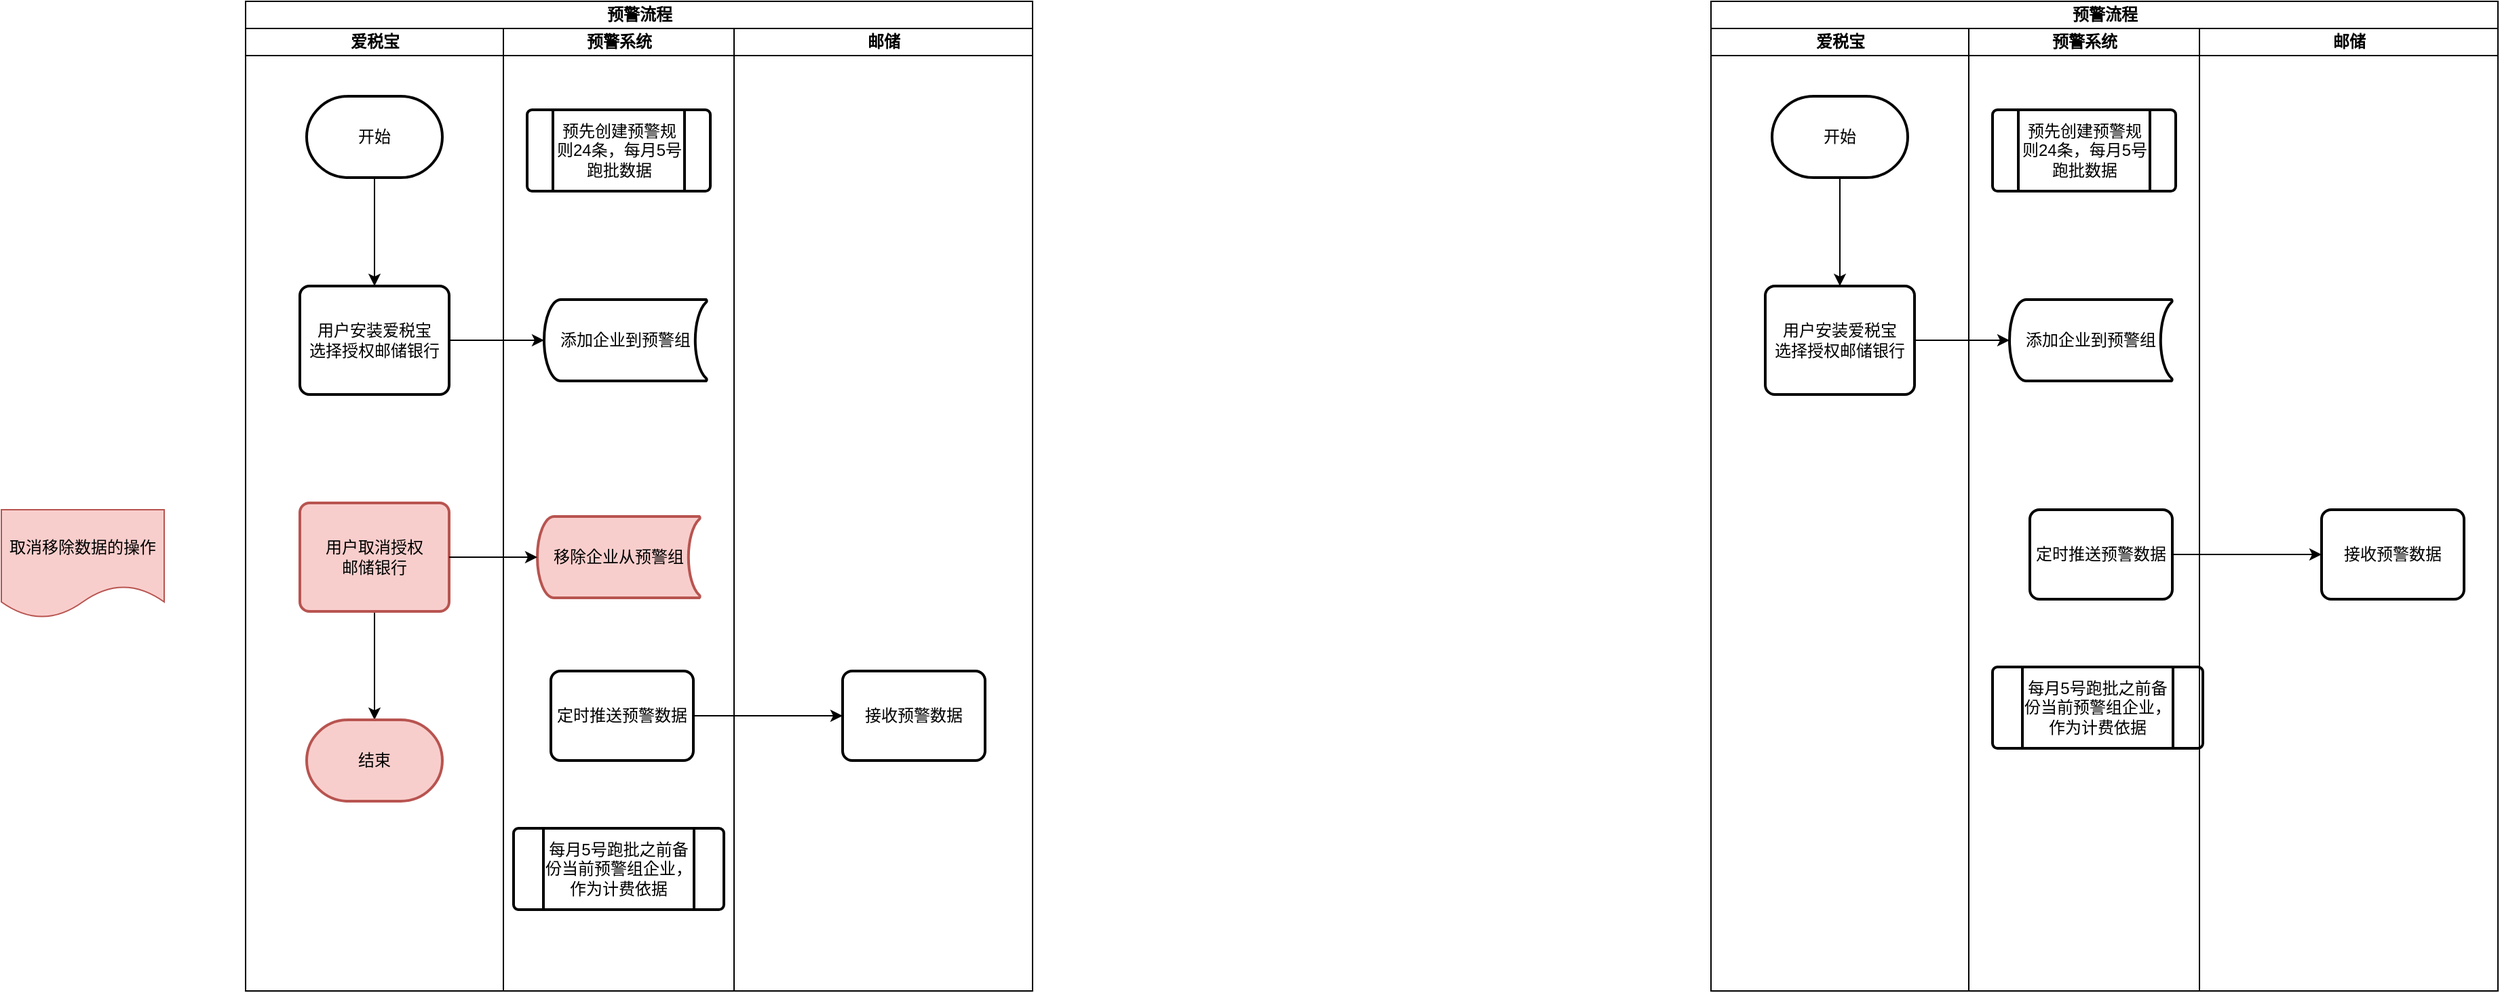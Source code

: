 <mxfile pages="1" version="11.2.4" type="github"><diagram id="FugM_cK97sTnChlC98cl" name="第 1 页"><mxGraphModel dx="868" dy="435" grid="1" gridSize="10" guides="1" tooltips="1" connect="1" arrows="1" fold="1" page="1" pageScale="1" pageWidth="827" pageHeight="1169" math="0" shadow="0"><root><mxCell id="0"/><mxCell id="1" parent="0"/><mxCell id="n3nEoJIvHNUt_XP9ftsy-1" value="预警流程" style="swimlane;html=1;childLayout=stackLayout;resizeParent=1;resizeParentMax=0;startSize=20;" parent="1" vertex="1"><mxGeometry x="210" y="90" width="580" height="730" as="geometry"/></mxCell><mxCell id="n3nEoJIvHNUt_XP9ftsy-2" value="爱税宝" style="swimlane;html=1;startSize=20;" parent="n3nEoJIvHNUt_XP9ftsy-1" vertex="1"><mxGeometry y="20" width="190" height="710" as="geometry"/></mxCell><mxCell id="n3nEoJIvHNUt_XP9ftsy-17" value="" style="edgeStyle=orthogonalEdgeStyle;rounded=0;orthogonalLoop=1;jettySize=auto;html=1;" parent="n3nEoJIvHNUt_XP9ftsy-2" source="n3nEoJIvHNUt_XP9ftsy-6" target="n3nEoJIvHNUt_XP9ftsy-7" edge="1"><mxGeometry relative="1" as="geometry"/></mxCell><mxCell id="n3nEoJIvHNUt_XP9ftsy-6" value="开始" style="strokeWidth=2;html=1;shape=mxgraph.flowchart.terminator;whiteSpace=wrap;" parent="n3nEoJIvHNUt_XP9ftsy-2" vertex="1"><mxGeometry x="45" y="50" width="100" height="60" as="geometry"/></mxCell><mxCell id="n3nEoJIvHNUt_XP9ftsy-7" value="用户安装爱税宝&lt;br&gt;选择授权邮储银行" style="rounded=1;whiteSpace=wrap;html=1;absoluteArcSize=1;arcSize=14;strokeWidth=2;" parent="n3nEoJIvHNUt_XP9ftsy-2" vertex="1"><mxGeometry x="40" y="190" width="110" height="80" as="geometry"/></mxCell><mxCell id="n3nEoJIvHNUt_XP9ftsy-23" value="" style="edgeStyle=orthogonalEdgeStyle;rounded=0;orthogonalLoop=1;jettySize=auto;html=1;" parent="n3nEoJIvHNUt_XP9ftsy-2" source="n3nEoJIvHNUt_XP9ftsy-10" target="n3nEoJIvHNUt_XP9ftsy-12" edge="1"><mxGeometry relative="1" as="geometry"/></mxCell><mxCell id="n3nEoJIvHNUt_XP9ftsy-10" value="用户取消授权&lt;br&gt;邮储银行" style="rounded=1;whiteSpace=wrap;html=1;absoluteArcSize=1;arcSize=14;strokeWidth=2;fillColor=#f8cecc;strokeColor=#b85450;" parent="n3nEoJIvHNUt_XP9ftsy-2" vertex="1"><mxGeometry x="40" y="350" width="110" height="80" as="geometry"/></mxCell><mxCell id="n3nEoJIvHNUt_XP9ftsy-12" value="结束" style="strokeWidth=2;html=1;shape=mxgraph.flowchart.terminator;whiteSpace=wrap;fillColor=#f8cecc;strokeColor=#b85450;" parent="n3nEoJIvHNUt_XP9ftsy-2" vertex="1"><mxGeometry x="45" y="510" width="100" height="60" as="geometry"/></mxCell><mxCell id="n3nEoJIvHNUt_XP9ftsy-3" value="预警系统" style="swimlane;html=1;startSize=20;" parent="n3nEoJIvHNUt_XP9ftsy-1" vertex="1"><mxGeometry x="190" y="20" width="170" height="710" as="geometry"/></mxCell><mxCell id="n3nEoJIvHNUt_XP9ftsy-8" value="预先创建预警规则24条，每月5号跑批数据" style="verticalLabelPosition=middle;verticalAlign=middle;html=1;strokeWidth=2;shape=process;whiteSpace=wrap;rounded=1;size=0.14;arcSize=6;horizontal=1;labelPosition=center;align=center;" parent="n3nEoJIvHNUt_XP9ftsy-3" vertex="1"><mxGeometry x="17.5" y="60" width="135" height="60" as="geometry"/></mxCell><mxCell id="n3nEoJIvHNUt_XP9ftsy-9" value="添加企业到预警组" style="strokeWidth=2;html=1;shape=mxgraph.flowchart.stored_data;whiteSpace=wrap;" parent="n3nEoJIvHNUt_XP9ftsy-3" vertex="1"><mxGeometry x="30" y="200" width="120" height="60" as="geometry"/></mxCell><mxCell id="n3nEoJIvHNUt_XP9ftsy-11" value="移除企业从预警组" style="strokeWidth=2;html=1;shape=mxgraph.flowchart.stored_data;whiteSpace=wrap;fillColor=#f8cecc;strokeColor=#b85450;" parent="n3nEoJIvHNUt_XP9ftsy-3" vertex="1"><mxGeometry x="25" y="360" width="120" height="60" as="geometry"/></mxCell><mxCell id="n3nEoJIvHNUt_XP9ftsy-15" value="定时推送预警数据" style="rounded=1;whiteSpace=wrap;html=1;absoluteArcSize=1;arcSize=14;strokeWidth=2;" parent="n3nEoJIvHNUt_XP9ftsy-3" vertex="1"><mxGeometry x="35" y="474" width="105" height="66" as="geometry"/></mxCell><mxCell id="n3nEoJIvHNUt_XP9ftsy-26" value="每月5号跑批之前备份当前预警组企业，作为计费依据" style="verticalLabelPosition=middle;verticalAlign=middle;html=1;strokeWidth=2;shape=process;whiteSpace=wrap;rounded=1;size=0.14;arcSize=6;horizontal=1;labelPosition=center;align=center;" parent="n3nEoJIvHNUt_XP9ftsy-3" vertex="1"><mxGeometry x="7.5" y="590" width="155" height="60" as="geometry"/></mxCell><mxCell id="n3nEoJIvHNUt_XP9ftsy-4" value="邮储" style="swimlane;html=1;startSize=20;" parent="n3nEoJIvHNUt_XP9ftsy-1" vertex="1"><mxGeometry x="360" y="20" width="220" height="710" as="geometry"/></mxCell><mxCell id="n3nEoJIvHNUt_XP9ftsy-16" value="接收预警数据" style="rounded=1;whiteSpace=wrap;html=1;absoluteArcSize=1;arcSize=14;strokeWidth=2;" parent="n3nEoJIvHNUt_XP9ftsy-4" vertex="1"><mxGeometry x="80" y="474" width="105" height="66" as="geometry"/></mxCell><mxCell id="n3nEoJIvHNUt_XP9ftsy-21" value="" style="edgeStyle=orthogonalEdgeStyle;rounded=0;orthogonalLoop=1;jettySize=auto;html=1;" parent="n3nEoJIvHNUt_XP9ftsy-1" source="n3nEoJIvHNUt_XP9ftsy-7" target="n3nEoJIvHNUt_XP9ftsy-9" edge="1"><mxGeometry relative="1" as="geometry"/></mxCell><mxCell id="n3nEoJIvHNUt_XP9ftsy-22" value="" style="edgeStyle=orthogonalEdgeStyle;rounded=0;orthogonalLoop=1;jettySize=auto;html=1;" parent="n3nEoJIvHNUt_XP9ftsy-1" source="n3nEoJIvHNUt_XP9ftsy-10" target="n3nEoJIvHNUt_XP9ftsy-11" edge="1"><mxGeometry relative="1" as="geometry"/></mxCell><mxCell id="n3nEoJIvHNUt_XP9ftsy-25" style="edgeStyle=orthogonalEdgeStyle;rounded=0;orthogonalLoop=1;jettySize=auto;html=1;entryX=0;entryY=0.5;entryDx=0;entryDy=0;" parent="n3nEoJIvHNUt_XP9ftsy-1" source="n3nEoJIvHNUt_XP9ftsy-15" target="n3nEoJIvHNUt_XP9ftsy-16" edge="1"><mxGeometry relative="1" as="geometry"/></mxCell><mxCell id="urSrzxUPeow50E44kZYM-2" value="取消移除数据的操作" style="shape=document;whiteSpace=wrap;html=1;boundedLbl=1;fillColor=#f8cecc;strokeColor=#b85450;" parent="1" vertex="1"><mxGeometry x="30" y="465" width="120" height="80" as="geometry"/></mxCell><mxCell id="f6Iuunery4bkVAlZbXya-1" value="预警流程" style="swimlane;html=1;childLayout=stackLayout;resizeParent=1;resizeParentMax=0;startSize=20;" vertex="1" parent="1"><mxGeometry x="1290" y="90" width="580" height="730" as="geometry"/></mxCell><mxCell id="f6Iuunery4bkVAlZbXya-2" value="爱税宝" style="swimlane;html=1;startSize=20;" vertex="1" parent="f6Iuunery4bkVAlZbXya-1"><mxGeometry y="20" width="190" height="710" as="geometry"/></mxCell><mxCell id="f6Iuunery4bkVAlZbXya-3" value="" style="edgeStyle=orthogonalEdgeStyle;rounded=0;orthogonalLoop=1;jettySize=auto;html=1;" edge="1" parent="f6Iuunery4bkVAlZbXya-2" source="f6Iuunery4bkVAlZbXya-4" target="f6Iuunery4bkVAlZbXya-5"><mxGeometry relative="1" as="geometry"/></mxCell><mxCell id="f6Iuunery4bkVAlZbXya-4" value="开始" style="strokeWidth=2;html=1;shape=mxgraph.flowchart.terminator;whiteSpace=wrap;" vertex="1" parent="f6Iuunery4bkVAlZbXya-2"><mxGeometry x="45" y="50" width="100" height="60" as="geometry"/></mxCell><mxCell id="f6Iuunery4bkVAlZbXya-5" value="用户安装爱税宝&lt;br&gt;选择授权邮储银行" style="rounded=1;whiteSpace=wrap;html=1;absoluteArcSize=1;arcSize=14;strokeWidth=2;" vertex="1" parent="f6Iuunery4bkVAlZbXya-2"><mxGeometry x="40" y="190" width="110" height="80" as="geometry"/></mxCell><mxCell id="f6Iuunery4bkVAlZbXya-9" value="预警系统" style="swimlane;html=1;startSize=20;" vertex="1" parent="f6Iuunery4bkVAlZbXya-1"><mxGeometry x="190" y="20" width="170" height="710" as="geometry"/></mxCell><mxCell id="f6Iuunery4bkVAlZbXya-10" value="预先创建预警规则24条，每月5号跑批数据" style="verticalLabelPosition=middle;verticalAlign=middle;html=1;strokeWidth=2;shape=process;whiteSpace=wrap;rounded=1;size=0.14;arcSize=6;horizontal=1;labelPosition=center;align=center;" vertex="1" parent="f6Iuunery4bkVAlZbXya-9"><mxGeometry x="17.5" y="60" width="135" height="60" as="geometry"/></mxCell><mxCell id="f6Iuunery4bkVAlZbXya-11" value="添加企业到预警组" style="strokeWidth=2;html=1;shape=mxgraph.flowchart.stored_data;whiteSpace=wrap;" vertex="1" parent="f6Iuunery4bkVAlZbXya-9"><mxGeometry x="30" y="200" width="120" height="60" as="geometry"/></mxCell><mxCell id="f6Iuunery4bkVAlZbXya-13" value="定时推送预警数据" style="rounded=1;whiteSpace=wrap;html=1;absoluteArcSize=1;arcSize=14;strokeWidth=2;" vertex="1" parent="f6Iuunery4bkVAlZbXya-9"><mxGeometry x="45" y="355" width="105" height="66" as="geometry"/></mxCell><mxCell id="f6Iuunery4bkVAlZbXya-14" value="每月5号跑批之前备份当前预警组企业，作为计费依据" style="verticalLabelPosition=middle;verticalAlign=middle;html=1;strokeWidth=2;shape=process;whiteSpace=wrap;rounded=1;size=0.14;arcSize=6;horizontal=1;labelPosition=center;align=center;" vertex="1" parent="f6Iuunery4bkVAlZbXya-9"><mxGeometry x="17.5" y="471" width="155" height="60" as="geometry"/></mxCell><mxCell id="f6Iuunery4bkVAlZbXya-15" value="邮储" style="swimlane;html=1;startSize=20;" vertex="1" parent="f6Iuunery4bkVAlZbXya-1"><mxGeometry x="360" y="20" width="220" height="710" as="geometry"/></mxCell><mxCell id="f6Iuunery4bkVAlZbXya-16" value="接收预警数据" style="rounded=1;whiteSpace=wrap;html=1;absoluteArcSize=1;arcSize=14;strokeWidth=2;" vertex="1" parent="f6Iuunery4bkVAlZbXya-15"><mxGeometry x="90" y="355" width="105" height="66" as="geometry"/></mxCell><mxCell id="f6Iuunery4bkVAlZbXya-17" value="" style="edgeStyle=orthogonalEdgeStyle;rounded=0;orthogonalLoop=1;jettySize=auto;html=1;" edge="1" parent="f6Iuunery4bkVAlZbXya-1" source="f6Iuunery4bkVAlZbXya-5" target="f6Iuunery4bkVAlZbXya-11"><mxGeometry relative="1" as="geometry"/></mxCell><mxCell id="f6Iuunery4bkVAlZbXya-19" style="edgeStyle=orthogonalEdgeStyle;rounded=0;orthogonalLoop=1;jettySize=auto;html=1;entryX=0;entryY=0.5;entryDx=0;entryDy=0;" edge="1" parent="f6Iuunery4bkVAlZbXya-1" source="f6Iuunery4bkVAlZbXya-13" target="f6Iuunery4bkVAlZbXya-16"><mxGeometry relative="1" as="geometry"/></mxCell></root></mxGraphModel></diagram></mxfile>